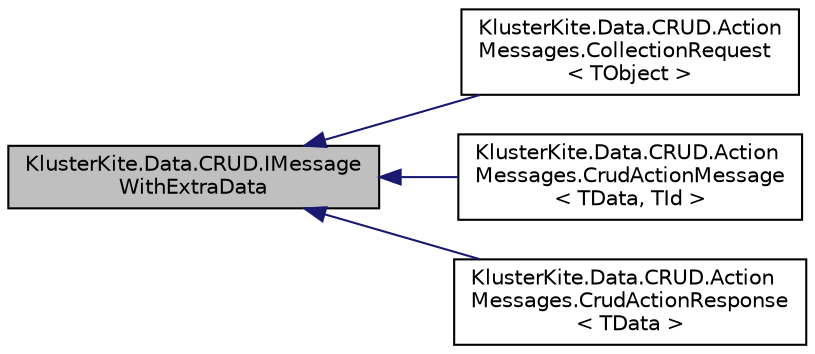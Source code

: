 digraph "KlusterKite.Data.CRUD.IMessageWithExtraData"
{
  edge [fontname="Helvetica",fontsize="10",labelfontname="Helvetica",labelfontsize="10"];
  node [fontname="Helvetica",fontsize="10",shape=record];
  rankdir="LR";
  Node0 [label="KlusterKite.Data.CRUD.IMessage\lWithExtraData",height=0.2,width=0.4,color="black", fillcolor="grey75", style="filled", fontcolor="black"];
  Node0 -> Node1 [dir="back",color="midnightblue",fontsize="10",style="solid",fontname="Helvetica"];
  Node1 [label="KlusterKite.Data.CRUD.Action\lMessages.CollectionRequest\l\< TObject \>",height=0.2,width=0.4,color="black", fillcolor="white", style="filled",URL="$class_kluster_kite_1_1_data_1_1_c_r_u_d_1_1_action_messages_1_1_collection_request.html",tooltip="Collection of objects request "];
  Node0 -> Node2 [dir="back",color="midnightblue",fontsize="10",style="solid",fontname="Helvetica"];
  Node2 [label="KlusterKite.Data.CRUD.Action\lMessages.CrudActionMessage\l\< TData, TId \>",height=0.2,width=0.4,color="black", fillcolor="white", style="filled",URL="$class_kluster_kite_1_1_data_1_1_c_r_u_d_1_1_action_messages_1_1_crud_action_message.html",tooltip="Request to process some data action "];
  Node0 -> Node3 [dir="back",color="midnightblue",fontsize="10",style="solid",fontname="Helvetica"];
  Node3 [label="KlusterKite.Data.CRUD.Action\lMessages.CrudActionResponse\l\< TData \>",height=0.2,width=0.4,color="black", fillcolor="white", style="filled",URL="$class_kluster_kite_1_1_data_1_1_c_r_u_d_1_1_action_messages_1_1_crud_action_response.html",tooltip="Standard response from the CrudActionMessage<TData,TId>request "];
}
